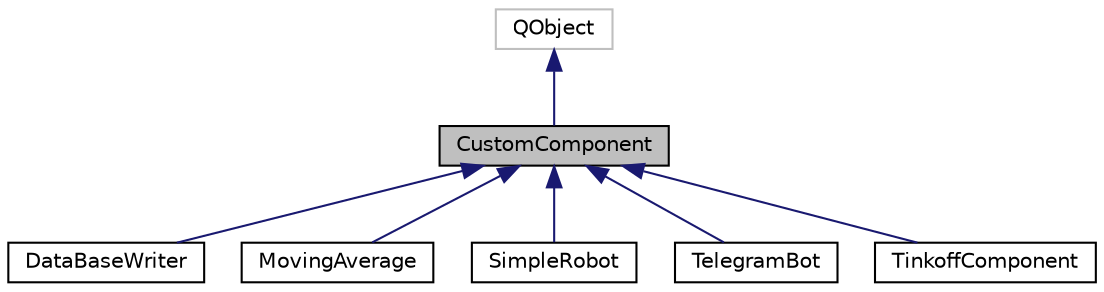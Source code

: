 digraph "CustomComponent"
{
 // LATEX_PDF_SIZE
  edge [fontname="Helvetica",fontsize="10",labelfontname="Helvetica",labelfontsize="10"];
  node [fontname="Helvetica",fontsize="10",shape=record];
  Node1 [label="CustomComponent",height=0.2,width=0.4,color="black", fillcolor="grey75", style="filled", fontcolor="black",tooltip="Базовый класс для создания компонентов программы"];
  Node2 -> Node1 [dir="back",color="midnightblue",fontsize="10",style="solid",fontname="Helvetica"];
  Node2 [label="QObject",height=0.2,width=0.4,color="grey75", fillcolor="white", style="filled",tooltip=" "];
  Node1 -> Node3 [dir="back",color="midnightblue",fontsize="10",style="solid",fontname="Helvetica"];
  Node3 [label="DataBaseWriter",height=0.2,width=0.4,color="black", fillcolor="white", style="filled",URL="$class_data_base_writer.html",tooltip="Провайдер базы данных"];
  Node1 -> Node4 [dir="back",color="midnightblue",fontsize="10",style="solid",fontname="Helvetica"];
  Node4 [label="MovingAverage",height=0.2,width=0.4,color="black", fillcolor="white", style="filled",URL="$class_moving_average.html",tooltip=" "];
  Node1 -> Node5 [dir="back",color="midnightblue",fontsize="10",style="solid",fontname="Helvetica"];
  Node5 [label="SimpleRobot",height=0.2,width=0.4,color="black", fillcolor="white", style="filled",URL="$class_simple_robot.html",tooltip="Простой торговый робот"];
  Node1 -> Node6 [dir="back",color="midnightblue",fontsize="10",style="solid",fontname="Helvetica"];
  Node6 [label="TelegramBot",height=0.2,width=0.4,color="black", fillcolor="white", style="filled",URL="$class_telegram_bot.html",tooltip="Телеграм бот, управляющий счетами и роботами"];
  Node1 -> Node7 [dir="back",color="midnightblue",fontsize="10",style="solid",fontname="Helvetica"];
  Node7 [label="TinkoffComponent",height=0.2,width=0.4,color="black", fillcolor="white", style="filled",URL="$class_tinkoff_component.html",tooltip="Клиент сервисов Тинькофф Инвестиций"];
}

